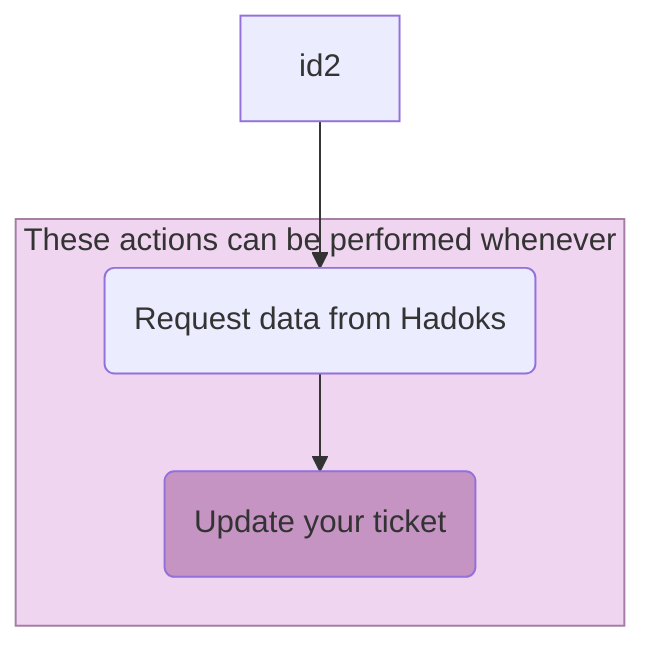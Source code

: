 flowchart TD
subgraph external [These actions can be performed whenever]
    idF1(Request data from Hadoks) --> idF2(Update your ticket)
end

id2 --> idF1

style idF2 fill:#c594c3
style external fill:#efd5ef, stroke:#a57ca5
click idF2 "https://elanresearch.nl" "ELAN research" _blank